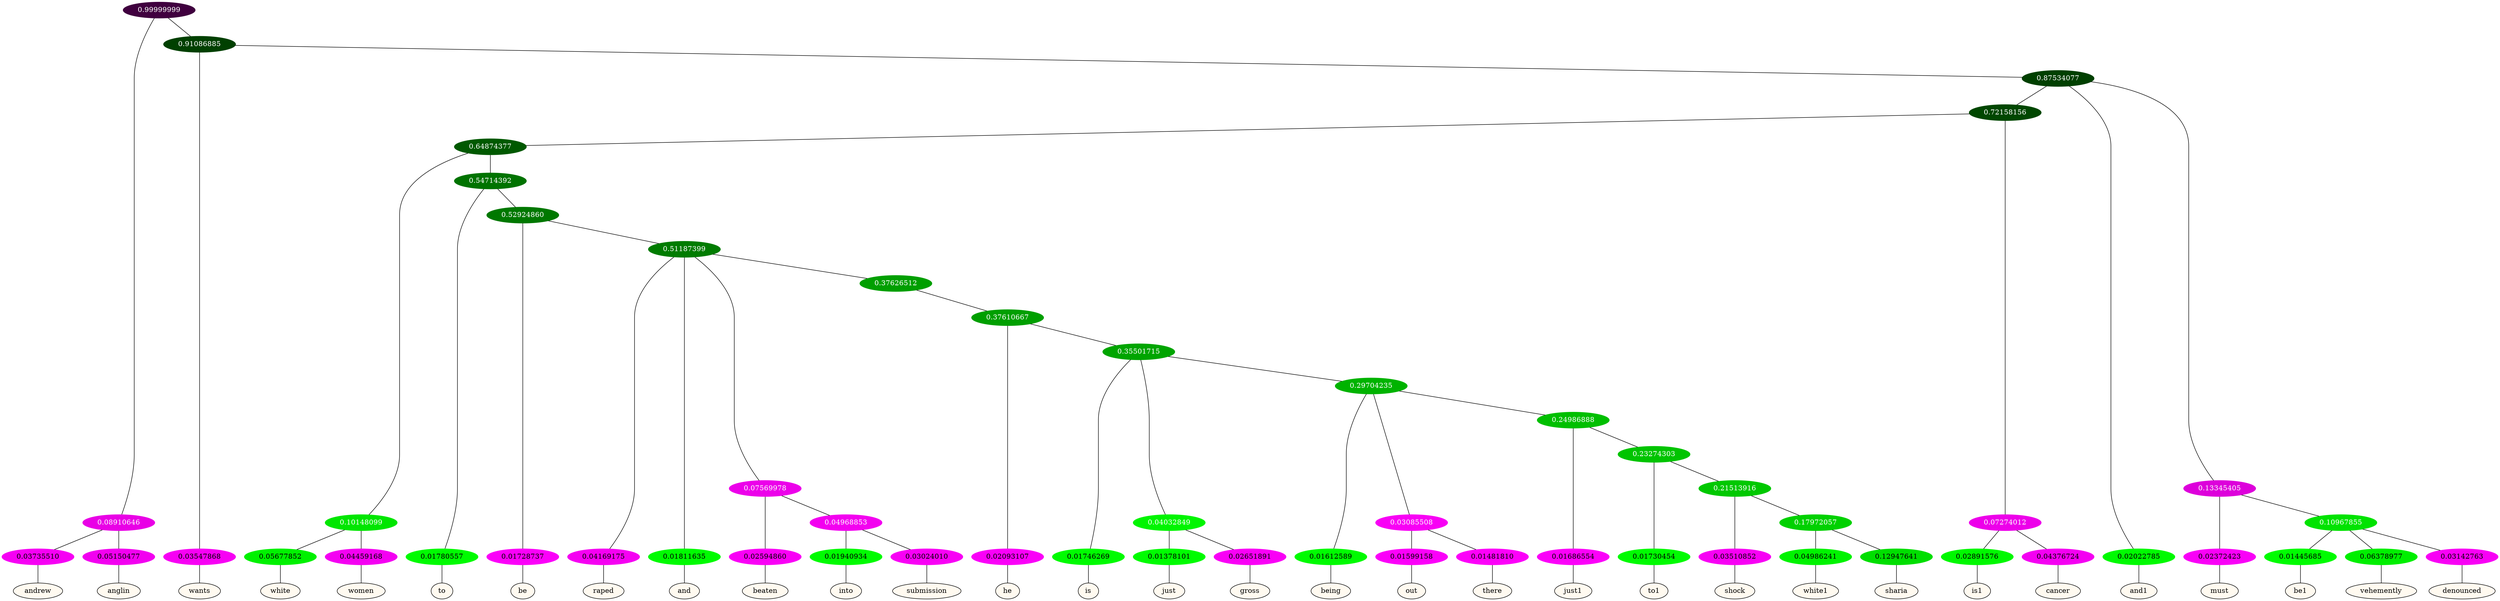 graph {
	node [format=png height=0.15 nodesep=0.001 ordering=out overlap=prism overlap_scaling=0.01 ranksep=0.001 ratio=0.2 style=filled width=0.15]
	{
		rank=same
		a_w_3 [label=andrew color=black fillcolor=floralwhite style="filled,solid"]
		a_w_4 [label=anglin color=black fillcolor=floralwhite style="filled,solid"]
		a_w_5 [label=wants color=black fillcolor=floralwhite style="filled,solid"]
		a_w_21 [label=white color=black fillcolor=floralwhite style="filled,solid"]
		a_w_22 [label=women color=black fillcolor=floralwhite style="filled,solid"]
		a_w_23 [label=to color=black fillcolor=floralwhite style="filled,solid"]
		a_w_25 [label=be color=black fillcolor=floralwhite style="filled,solid"]
		a_w_27 [label=raped color=black fillcolor=floralwhite style="filled,solid"]
		a_w_28 [label=and color=black fillcolor=floralwhite style="filled,solid"]
		a_w_31 [label=beaten color=black fillcolor=floralwhite style="filled,solid"]
		a_w_34 [label=into color=black fillcolor=floralwhite style="filled,solid"]
		a_w_35 [label=submission color=black fillcolor=floralwhite style="filled,solid"]
		a_w_36 [label=he color=black fillcolor=floralwhite style="filled,solid"]
		a_w_38 [label=is color=black fillcolor=floralwhite style="filled,solid"]
		a_w_41 [label=just color=black fillcolor=floralwhite style="filled,solid"]
		a_w_42 [label=gross color=black fillcolor=floralwhite style="filled,solid"]
		a_w_43 [label=being color=black fillcolor=floralwhite style="filled,solid"]
		a_w_46 [label=out color=black fillcolor=floralwhite style="filled,solid"]
		a_w_47 [label=there color=black fillcolor=floralwhite style="filled,solid"]
		a_w_48 [label=just1 color=black fillcolor=floralwhite style="filled,solid"]
		a_w_50 [label=to1 color=black fillcolor=floralwhite style="filled,solid"]
		a_w_52 [label=shock color=black fillcolor=floralwhite style="filled,solid"]
		a_w_54 [label=white1 color=black fillcolor=floralwhite style="filled,solid"]
		a_w_55 [label=sharia color=black fillcolor=floralwhite style="filled,solid"]
		a_w_16 [label=is1 color=black fillcolor=floralwhite style="filled,solid"]
		a_w_17 [label=cancer color=black fillcolor=floralwhite style="filled,solid"]
		a_w_8 [label=and1 color=black fillcolor=floralwhite style="filled,solid"]
		a_w_12 [label=must color=black fillcolor=floralwhite style="filled,solid"]
		a_w_18 [label=be1 color=black fillcolor=floralwhite style="filled,solid"]
		a_w_19 [label=vehemently color=black fillcolor=floralwhite style="filled,solid"]
		a_w_20 [label=denounced color=black fillcolor=floralwhite style="filled,solid"]
	}
	a_n_3 -- a_w_3
	a_n_4 -- a_w_4
	a_n_5 -- a_w_5
	a_n_21 -- a_w_21
	a_n_22 -- a_w_22
	a_n_23 -- a_w_23
	a_n_25 -- a_w_25
	a_n_27 -- a_w_27
	a_n_28 -- a_w_28
	a_n_31 -- a_w_31
	a_n_34 -- a_w_34
	a_n_35 -- a_w_35
	a_n_36 -- a_w_36
	a_n_38 -- a_w_38
	a_n_41 -- a_w_41
	a_n_42 -- a_w_42
	a_n_43 -- a_w_43
	a_n_46 -- a_w_46
	a_n_47 -- a_w_47
	a_n_48 -- a_w_48
	a_n_50 -- a_w_50
	a_n_52 -- a_w_52
	a_n_54 -- a_w_54
	a_n_55 -- a_w_55
	a_n_16 -- a_w_16
	a_n_17 -- a_w_17
	a_n_8 -- a_w_8
	a_n_12 -- a_w_12
	a_n_18 -- a_w_18
	a_n_19 -- a_w_19
	a_n_20 -- a_w_20
	{
		rank=same
		a_n_3 [label=0.03735510 color="0.835 1.000 0.963" fontcolor=black]
		a_n_4 [label=0.05150477 color="0.835 1.000 0.948" fontcolor=black]
		a_n_5 [label=0.03547868 color="0.835 1.000 0.965" fontcolor=black]
		a_n_21 [label=0.05677852 color="0.334 1.000 0.943" fontcolor=black]
		a_n_22 [label=0.04459168 color="0.835 1.000 0.955" fontcolor=black]
		a_n_23 [label=0.01780557 color="0.334 1.000 0.982" fontcolor=black]
		a_n_25 [label=0.01728737 color="0.835 1.000 0.983" fontcolor=black]
		a_n_27 [label=0.04169175 color="0.835 1.000 0.958" fontcolor=black]
		a_n_28 [label=0.01811635 color="0.334 1.000 0.982" fontcolor=black]
		a_n_31 [label=0.02594860 color="0.835 1.000 0.974" fontcolor=black]
		a_n_34 [label=0.01940934 color="0.334 1.000 0.981" fontcolor=black]
		a_n_35 [label=0.03024010 color="0.835 1.000 0.970" fontcolor=black]
		a_n_36 [label=0.02093107 color="0.835 1.000 0.979" fontcolor=black]
		a_n_38 [label=0.01746269 color="0.334 1.000 0.983" fontcolor=black]
		a_n_41 [label=0.01378101 color="0.334 1.000 0.986" fontcolor=black]
		a_n_42 [label=0.02651891 color="0.835 1.000 0.973" fontcolor=black]
		a_n_43 [label=0.01612589 color="0.334 1.000 0.984" fontcolor=black]
		a_n_46 [label=0.01599158 color="0.835 1.000 0.984" fontcolor=black]
		a_n_47 [label=0.01481810 color="0.835 1.000 0.985" fontcolor=black]
		a_n_48 [label=0.01686554 color="0.835 1.000 0.983" fontcolor=black]
		a_n_50 [label=0.01730454 color="0.334 1.000 0.983" fontcolor=black]
		a_n_52 [label=0.03510852 color="0.835 1.000 0.965" fontcolor=black]
		a_n_54 [label=0.04986241 color="0.334 1.000 0.950" fontcolor=black]
		a_n_55 [label=0.12947641 color="0.334 1.000 0.871" fontcolor=black]
		a_n_16 [label=0.02891576 color="0.334 1.000 0.971" fontcolor=black]
		a_n_17 [label=0.04376724 color="0.835 1.000 0.956" fontcolor=black]
		a_n_8 [label=0.02022785 color="0.334 1.000 0.980" fontcolor=black]
		a_n_12 [label=0.02372423 color="0.835 1.000 0.976" fontcolor=black]
		a_n_18 [label=0.01445685 color="0.334 1.000 0.986" fontcolor=black]
		a_n_19 [label=0.06378977 color="0.334 1.000 0.936" fontcolor=black]
		a_n_20 [label=0.03142763 color="0.835 1.000 0.969" fontcolor=black]
	}
	a_n_0 [label=0.99999999 color="0.835 1.000 0.250" fontcolor=grey99]
	a_n_1 [label=0.08910646 color="0.835 1.000 0.911" fontcolor=grey99]
	a_n_0 -- a_n_1
	a_n_2 [label=0.91086885 color="0.334 1.000 0.250" fontcolor=grey99]
	a_n_0 -- a_n_2
	a_n_1 -- a_n_3
	a_n_1 -- a_n_4
	a_n_2 -- a_n_5
	a_n_6 [label=0.87534077 color="0.334 1.000 0.250" fontcolor=grey99]
	a_n_2 -- a_n_6
	a_n_7 [label=0.72158156 color="0.334 1.000 0.278" fontcolor=grey99]
	a_n_6 -- a_n_7
	a_n_6 -- a_n_8
	a_n_9 [label=0.13345405 color="0.835 1.000 0.867" fontcolor=grey99]
	a_n_6 -- a_n_9
	a_n_10 [label=0.64874377 color="0.334 1.000 0.351" fontcolor=grey99]
	a_n_7 -- a_n_10
	a_n_11 [label=0.07274012 color="0.835 1.000 0.927" fontcolor=grey99]
	a_n_7 -- a_n_11
	a_n_9 -- a_n_12
	a_n_13 [label=0.10967855 color="0.334 1.000 0.890" fontcolor=grey99]
	a_n_9 -- a_n_13
	a_n_14 [label=0.10148099 color="0.334 1.000 0.899" fontcolor=grey99]
	a_n_10 -- a_n_14
	a_n_15 [label=0.54714392 color="0.334 1.000 0.453" fontcolor=grey99]
	a_n_10 -- a_n_15
	a_n_11 -- a_n_16
	a_n_11 -- a_n_17
	a_n_13 -- a_n_18
	a_n_13 -- a_n_19
	a_n_13 -- a_n_20
	a_n_14 -- a_n_21
	a_n_14 -- a_n_22
	a_n_15 -- a_n_23
	a_n_24 [label=0.52924860 color="0.334 1.000 0.471" fontcolor=grey99]
	a_n_15 -- a_n_24
	a_n_24 -- a_n_25
	a_n_26 [label=0.51187399 color="0.334 1.000 0.488" fontcolor=grey99]
	a_n_24 -- a_n_26
	a_n_26 -- a_n_27
	a_n_26 -- a_n_28
	a_n_29 [label=0.07569978 color="0.835 1.000 0.924" fontcolor=grey99]
	a_n_26 -- a_n_29
	a_n_30 [label=0.37626512 color="0.334 1.000 0.624" fontcolor=grey99]
	a_n_26 -- a_n_30
	a_n_29 -- a_n_31
	a_n_32 [label=0.04968853 color="0.835 1.000 0.950" fontcolor=grey99]
	a_n_29 -- a_n_32
	a_n_33 [label=0.37610667 color="0.334 1.000 0.624" fontcolor=grey99]
	a_n_30 -- a_n_33
	a_n_32 -- a_n_34
	a_n_32 -- a_n_35
	a_n_33 -- a_n_36
	a_n_37 [label=0.35501715 color="0.334 1.000 0.645" fontcolor=grey99]
	a_n_33 -- a_n_37
	a_n_37 -- a_n_38
	a_n_39 [label=0.04032849 color="0.334 1.000 0.960" fontcolor=grey99]
	a_n_37 -- a_n_39
	a_n_40 [label=0.29704235 color="0.334 1.000 0.703" fontcolor=grey99]
	a_n_37 -- a_n_40
	a_n_39 -- a_n_41
	a_n_39 -- a_n_42
	a_n_40 -- a_n_43
	a_n_44 [label=0.03085508 color="0.835 1.000 0.969" fontcolor=grey99]
	a_n_40 -- a_n_44
	a_n_45 [label=0.24986888 color="0.334 1.000 0.750" fontcolor=grey99]
	a_n_40 -- a_n_45
	a_n_44 -- a_n_46
	a_n_44 -- a_n_47
	a_n_45 -- a_n_48
	a_n_49 [label=0.23274303 color="0.334 1.000 0.767" fontcolor=grey99]
	a_n_45 -- a_n_49
	a_n_49 -- a_n_50
	a_n_51 [label=0.21513916 color="0.334 1.000 0.785" fontcolor=grey99]
	a_n_49 -- a_n_51
	a_n_51 -- a_n_52
	a_n_53 [label=0.17972057 color="0.334 1.000 0.820" fontcolor=grey99]
	a_n_51 -- a_n_53
	a_n_53 -- a_n_54
	a_n_53 -- a_n_55
}

